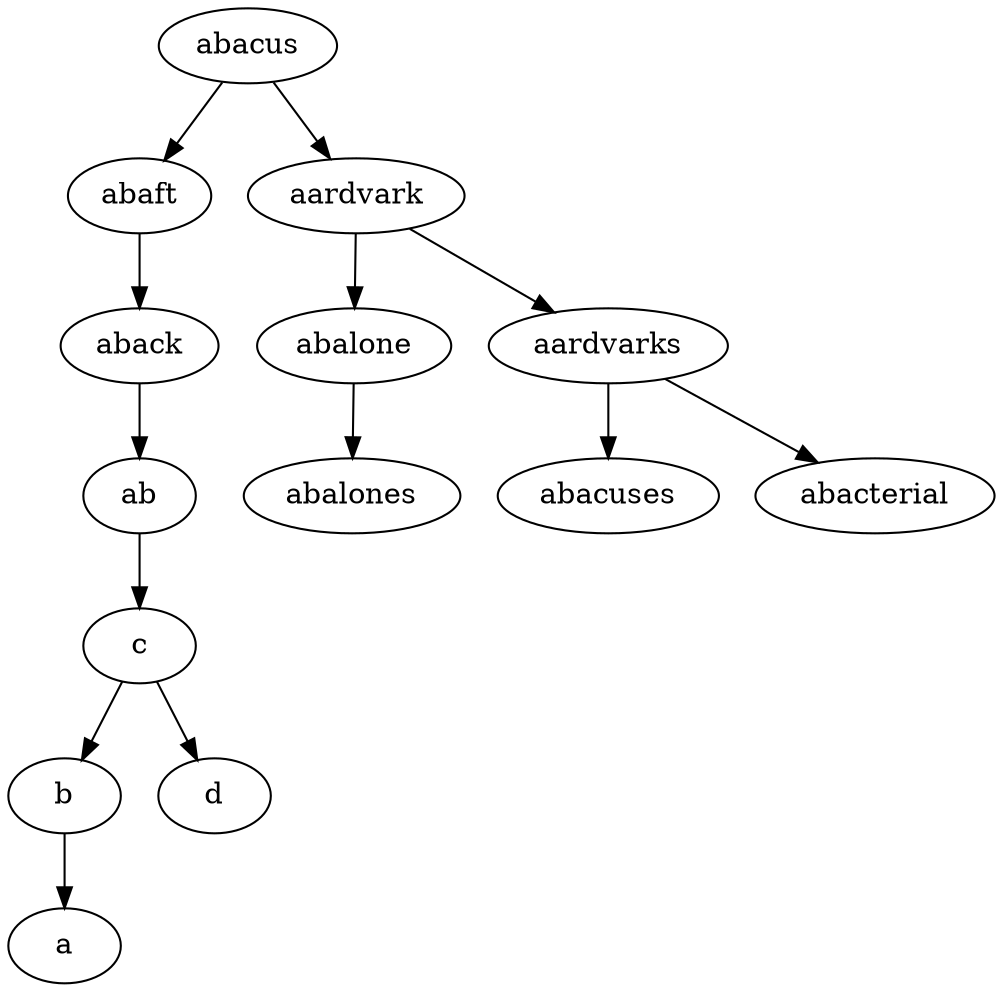 digraph{
 abacus -> abaft;
 abacus -> aardvark;
 abaft -> aback;
 aback -> ab;
 ab -> c;
 c -> b;
 c -> d;
 b -> a;
 aardvark -> abalone;
 aardvark -> aardvarks;
 abalone -> abalones;
 aardvarks -> abacuses;
 aardvarks -> abacterial;
}
